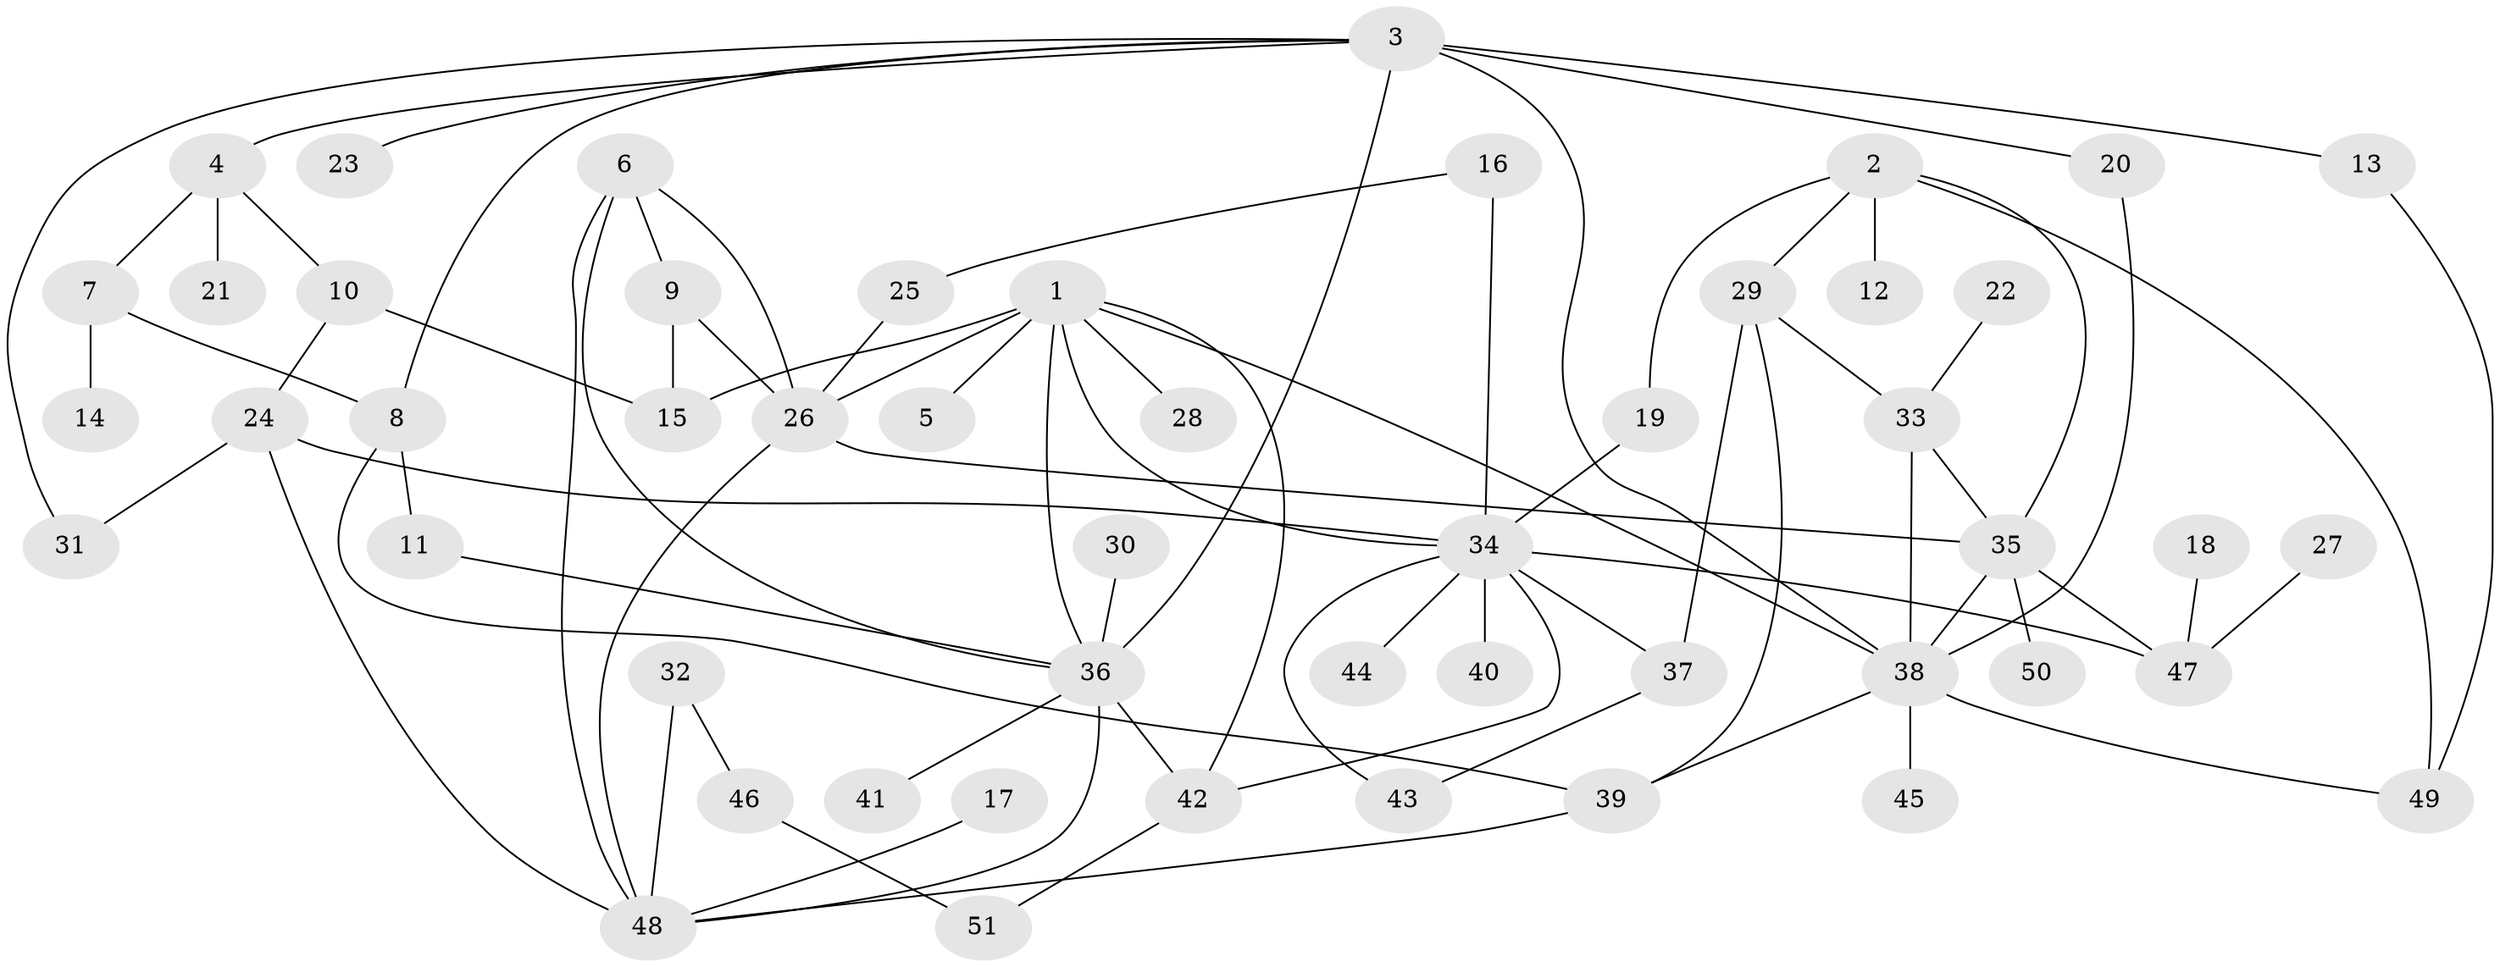 // original degree distribution, {4: 0.0594059405940594, 6: 0.009900990099009901, 10: 0.009900990099009901, 5: 0.10891089108910891, 8: 0.009900990099009901, 3: 0.19801980198019803, 2: 0.3564356435643564, 1: 0.2376237623762376, 7: 0.009900990099009901}
// Generated by graph-tools (version 1.1) at 2025/25/03/09/25 03:25:31]
// undirected, 51 vertices, 79 edges
graph export_dot {
graph [start="1"]
  node [color=gray90,style=filled];
  1;
  2;
  3;
  4;
  5;
  6;
  7;
  8;
  9;
  10;
  11;
  12;
  13;
  14;
  15;
  16;
  17;
  18;
  19;
  20;
  21;
  22;
  23;
  24;
  25;
  26;
  27;
  28;
  29;
  30;
  31;
  32;
  33;
  34;
  35;
  36;
  37;
  38;
  39;
  40;
  41;
  42;
  43;
  44;
  45;
  46;
  47;
  48;
  49;
  50;
  51;
  1 -- 5 [weight=1.0];
  1 -- 15 [weight=1.0];
  1 -- 26 [weight=1.0];
  1 -- 28 [weight=1.0];
  1 -- 34 [weight=1.0];
  1 -- 36 [weight=1.0];
  1 -- 38 [weight=1.0];
  1 -- 42 [weight=1.0];
  2 -- 12 [weight=1.0];
  2 -- 19 [weight=1.0];
  2 -- 29 [weight=1.0];
  2 -- 35 [weight=1.0];
  2 -- 49 [weight=1.0];
  3 -- 4 [weight=1.0];
  3 -- 8 [weight=1.0];
  3 -- 13 [weight=1.0];
  3 -- 20 [weight=1.0];
  3 -- 23 [weight=1.0];
  3 -- 31 [weight=1.0];
  3 -- 36 [weight=2.0];
  3 -- 38 [weight=1.0];
  4 -- 7 [weight=1.0];
  4 -- 10 [weight=1.0];
  4 -- 21 [weight=1.0];
  6 -- 9 [weight=1.0];
  6 -- 26 [weight=1.0];
  6 -- 36 [weight=1.0];
  6 -- 48 [weight=1.0];
  7 -- 8 [weight=1.0];
  7 -- 14 [weight=1.0];
  8 -- 11 [weight=1.0];
  8 -- 39 [weight=1.0];
  9 -- 15 [weight=1.0];
  9 -- 26 [weight=1.0];
  10 -- 15 [weight=1.0];
  10 -- 24 [weight=1.0];
  11 -- 36 [weight=1.0];
  13 -- 49 [weight=1.0];
  16 -- 25 [weight=1.0];
  16 -- 34 [weight=1.0];
  17 -- 48 [weight=1.0];
  18 -- 47 [weight=1.0];
  19 -- 34 [weight=1.0];
  20 -- 38 [weight=1.0];
  22 -- 33 [weight=1.0];
  24 -- 31 [weight=1.0];
  24 -- 34 [weight=1.0];
  24 -- 48 [weight=1.0];
  25 -- 26 [weight=1.0];
  26 -- 35 [weight=1.0];
  26 -- 48 [weight=1.0];
  27 -- 47 [weight=1.0];
  29 -- 33 [weight=1.0];
  29 -- 37 [weight=1.0];
  29 -- 39 [weight=1.0];
  30 -- 36 [weight=1.0];
  32 -- 46 [weight=1.0];
  32 -- 48 [weight=1.0];
  33 -- 35 [weight=1.0];
  33 -- 38 [weight=2.0];
  34 -- 37 [weight=1.0];
  34 -- 40 [weight=1.0];
  34 -- 42 [weight=1.0];
  34 -- 43 [weight=1.0];
  34 -- 44 [weight=1.0];
  34 -- 47 [weight=1.0];
  35 -- 38 [weight=2.0];
  35 -- 47 [weight=1.0];
  35 -- 50 [weight=1.0];
  36 -- 41 [weight=1.0];
  36 -- 42 [weight=1.0];
  36 -- 48 [weight=1.0];
  37 -- 43 [weight=1.0];
  38 -- 39 [weight=1.0];
  38 -- 45 [weight=1.0];
  38 -- 49 [weight=1.0];
  39 -- 48 [weight=1.0];
  42 -- 51 [weight=1.0];
  46 -- 51 [weight=1.0];
}
